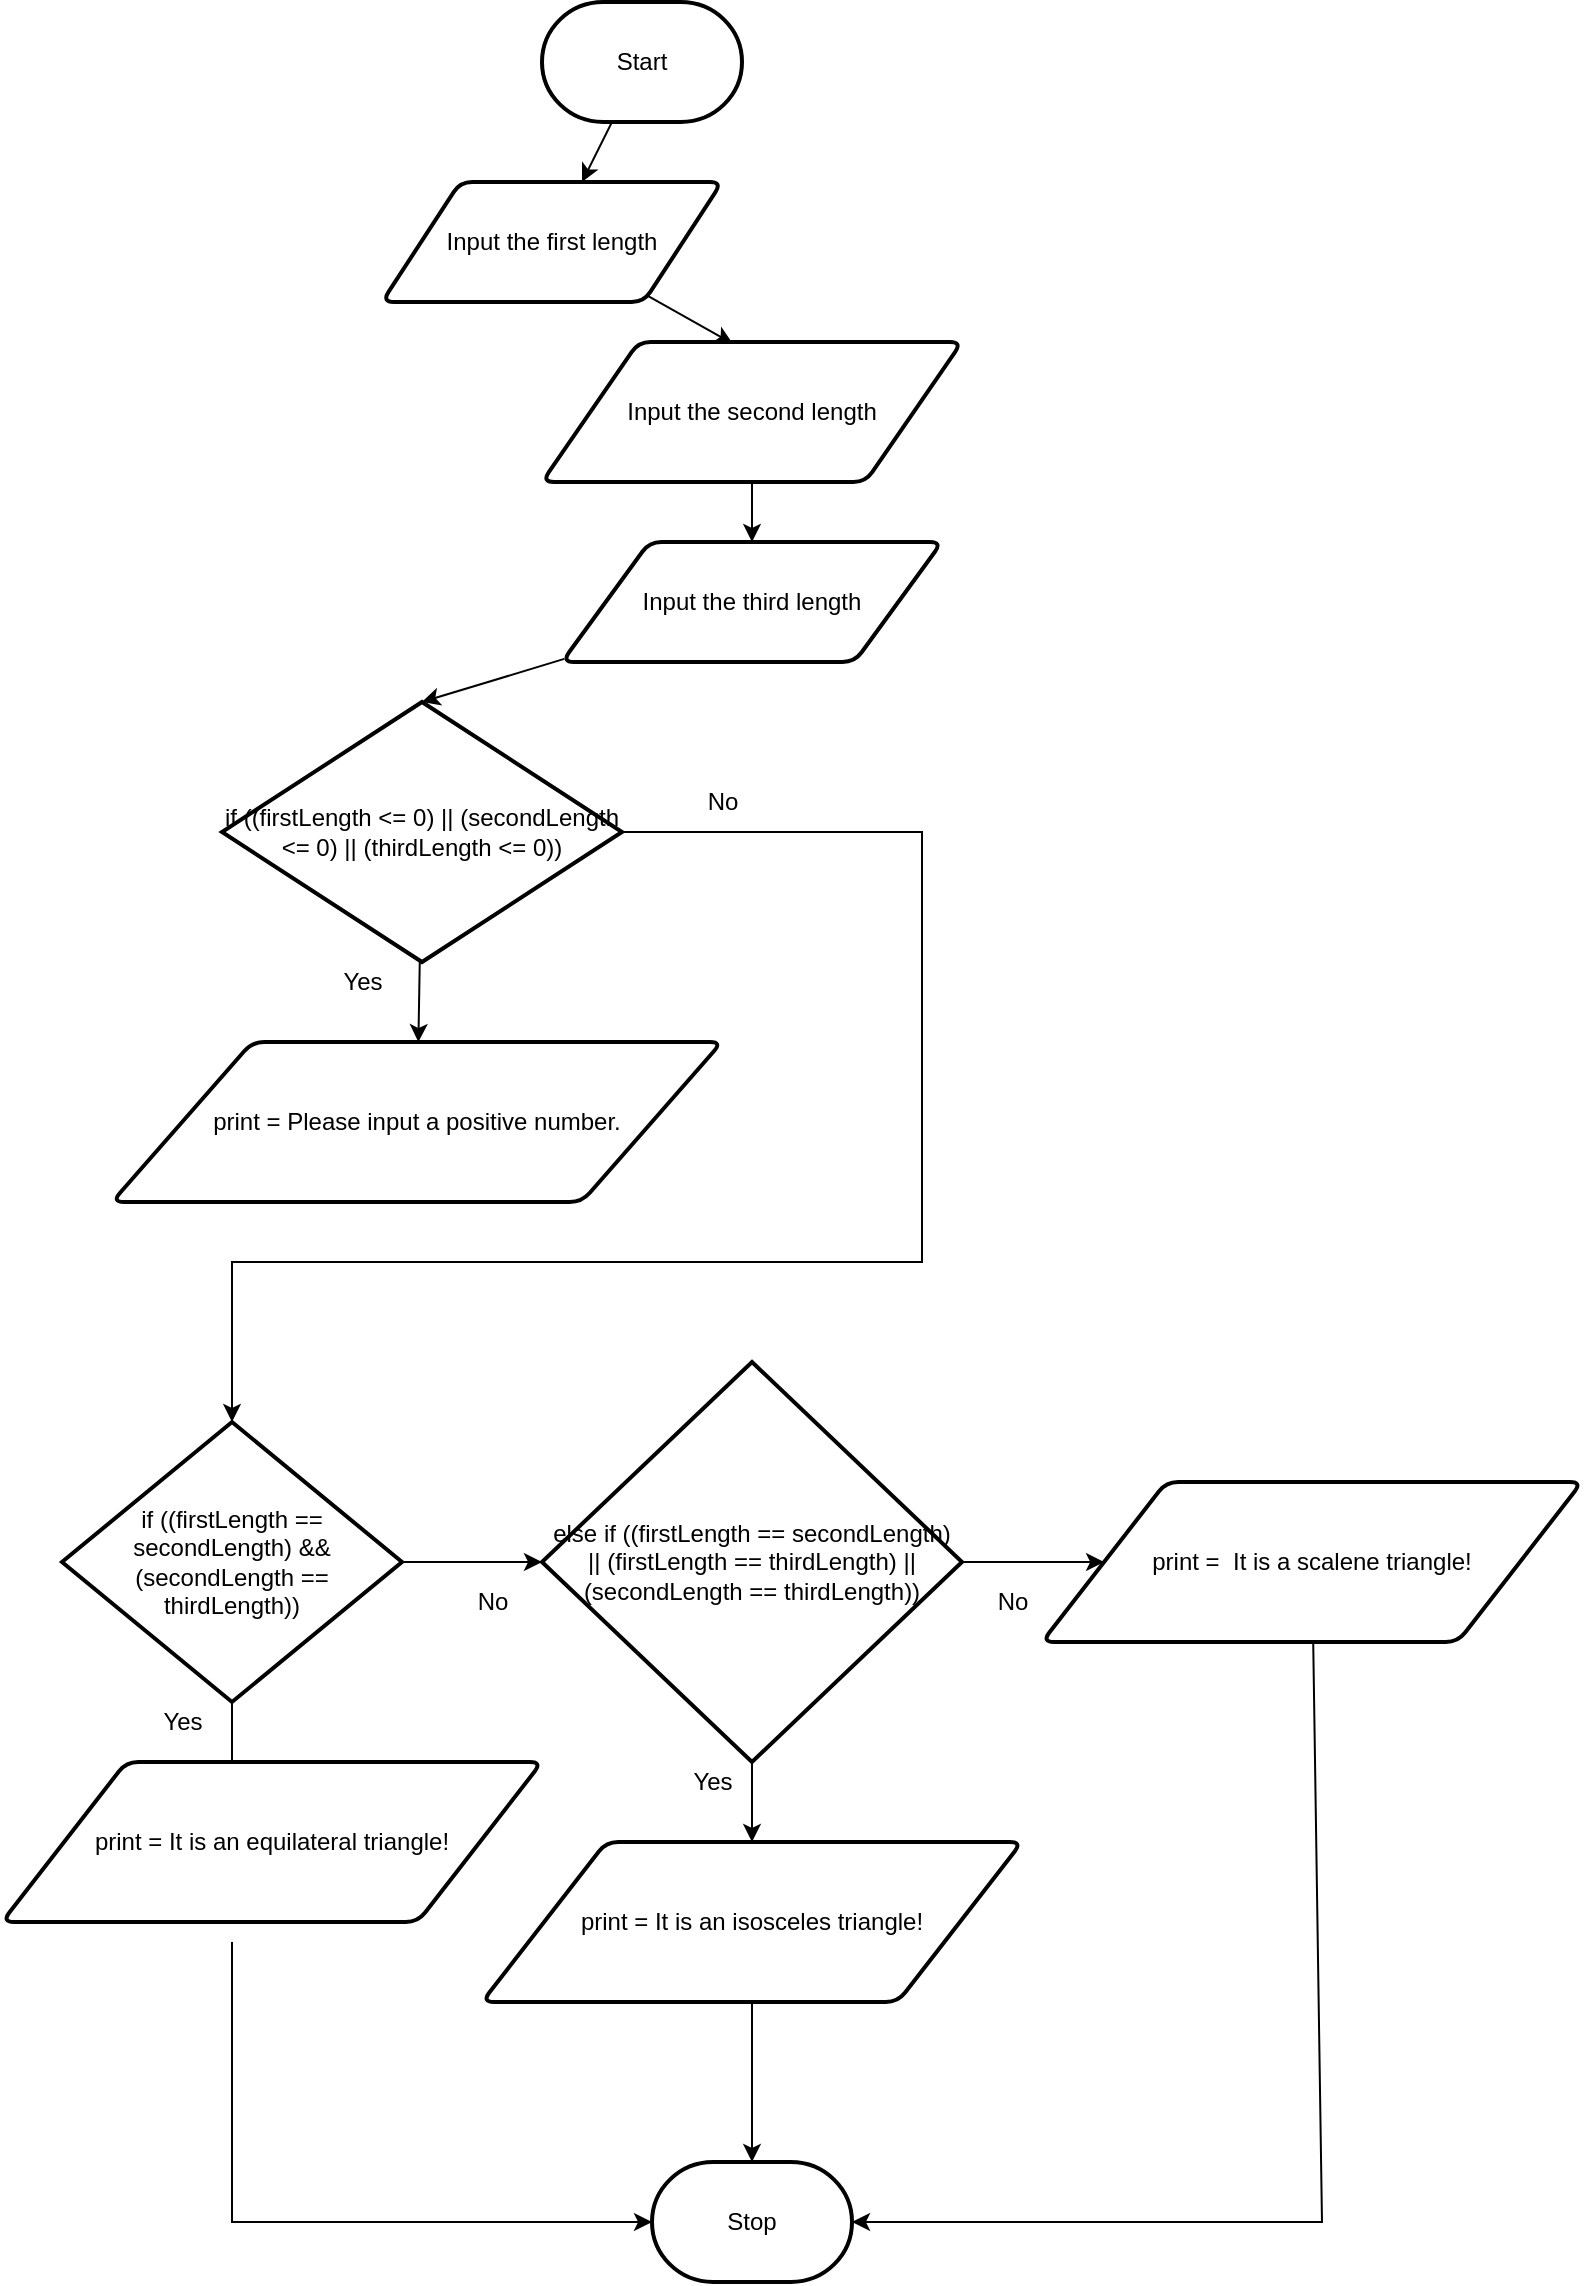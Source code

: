 <mxfile>
    <diagram id="GInHtZuMB5CcCfA9ihm7" name="Page-1">
        <mxGraphModel dx="1032" dy="757" grid="1" gridSize="10" guides="1" tooltips="1" connect="1" arrows="1" fold="1" page="1" pageScale="1" pageWidth="850" pageHeight="1100" math="0" shadow="0">
            <root>
                <mxCell id="0"/>
                <mxCell id="1" parent="0"/>
                <mxCell id="7" style="edgeStyle=none;html=1;" parent="1" source="2" target="3" edge="1">
                    <mxGeometry relative="1" as="geometry"/>
                </mxCell>
                <mxCell id="2" value="Start" style="strokeWidth=2;html=1;shape=mxgraph.flowchart.terminator;whiteSpace=wrap;" parent="1" vertex="1">
                    <mxGeometry x="300" y="260" width="100" height="60" as="geometry"/>
                </mxCell>
                <mxCell id="13" style="edgeStyle=none;html=1;entryX=0.454;entryY=0.011;entryDx=0;entryDy=0;entryPerimeter=0;" parent="1" source="3" target="10" edge="1">
                    <mxGeometry relative="1" as="geometry"/>
                </mxCell>
                <mxCell id="3" value="Input the first length" style="shape=parallelogram;html=1;strokeWidth=2;perimeter=parallelogramPerimeter;whiteSpace=wrap;rounded=1;arcSize=12;size=0.23;" parent="1" vertex="1">
                    <mxGeometry x="220" y="350" width="170" height="60" as="geometry"/>
                </mxCell>
                <mxCell id="15" style="edgeStyle=none;html=1;" parent="1" source="10" target="14" edge="1">
                    <mxGeometry relative="1" as="geometry"/>
                </mxCell>
                <mxCell id="10" value="Input the second length" style="shape=parallelogram;html=1;strokeWidth=2;perimeter=parallelogramPerimeter;whiteSpace=wrap;rounded=1;arcSize=12;size=0.23;" parent="1" vertex="1">
                    <mxGeometry x="300" y="430" width="210" height="70" as="geometry"/>
                </mxCell>
                <mxCell id="39" style="edgeStyle=none;html=1;entryX=0.5;entryY=0;entryDx=0;entryDy=0;entryPerimeter=0;" edge="1" parent="1" source="14" target="37">
                    <mxGeometry relative="1" as="geometry"/>
                </mxCell>
                <mxCell id="14" value="Input the third length" style="shape=parallelogram;html=1;strokeWidth=2;perimeter=parallelogramPerimeter;whiteSpace=wrap;rounded=1;arcSize=12;size=0.23;" parent="1" vertex="1">
                    <mxGeometry x="310" y="530" width="190" height="60" as="geometry"/>
                </mxCell>
                <mxCell id="19" style="edgeStyle=none;html=1;" parent="1" source="16" edge="1">
                    <mxGeometry relative="1" as="geometry">
                        <mxPoint x="145" y="1150" as="targetPoint"/>
                    </mxGeometry>
                </mxCell>
                <mxCell id="24" style="edgeStyle=none;html=1;entryX=0;entryY=0.5;entryDx=0;entryDy=0;entryPerimeter=0;" parent="1" source="16" target="23" edge="1">
                    <mxGeometry relative="1" as="geometry"/>
                </mxCell>
                <mxCell id="16" value="if ((firstLength == secondLength) &amp;amp;&amp;amp; (secondLength == thirdLength))" style="strokeWidth=2;html=1;shape=mxgraph.flowchart.decision;whiteSpace=wrap;" parent="1" vertex="1">
                    <mxGeometry x="60" y="970" width="170" height="140" as="geometry"/>
                </mxCell>
                <mxCell id="34" style="edgeStyle=none;html=1;entryX=0;entryY=0.5;entryDx=0;entryDy=0;entryPerimeter=0;rounded=0;" parent="1" target="33" edge="1">
                    <mxGeometry relative="1" as="geometry">
                        <Array as="points">
                            <mxPoint x="145" y="1370"/>
                        </Array>
                        <mxPoint x="145" y="1230" as="sourcePoint"/>
                    </mxGeometry>
                </mxCell>
                <mxCell id="18" value="print =&amp;nbsp;It is an equilateral triangle!" style="shape=parallelogram;html=1;strokeWidth=2;perimeter=parallelogramPerimeter;whiteSpace=wrap;rounded=1;arcSize=12;size=0.23;" parent="1" vertex="1">
                    <mxGeometry x="30" y="1140" width="270" height="80" as="geometry"/>
                </mxCell>
                <mxCell id="20" value="Yes" style="text;html=1;resizable=0;autosize=1;align=center;verticalAlign=middle;points=[];fillColor=none;strokeColor=none;rounded=0;" parent="1" vertex="1">
                    <mxGeometry x="100" y="1110" width="40" height="20" as="geometry"/>
                </mxCell>
                <mxCell id="21" value="No" style="text;html=1;resizable=0;autosize=1;align=center;verticalAlign=middle;points=[];fillColor=none;strokeColor=none;rounded=0;" parent="1" vertex="1">
                    <mxGeometry x="260" y="1050" width="30" height="20" as="geometry"/>
                </mxCell>
                <mxCell id="35" style="edgeStyle=none;rounded=0;html=1;" parent="1" source="22" target="33" edge="1">
                    <mxGeometry relative="1" as="geometry"/>
                </mxCell>
                <mxCell id="22" value="print =&amp;nbsp;It is an isosceles triangle!" style="shape=parallelogram;html=1;strokeWidth=2;perimeter=parallelogramPerimeter;whiteSpace=wrap;rounded=1;arcSize=12;size=0.23;" parent="1" vertex="1">
                    <mxGeometry x="270" y="1180" width="270" height="80" as="geometry"/>
                </mxCell>
                <mxCell id="26" style="edgeStyle=none;html=1;entryX=0.5;entryY=0;entryDx=0;entryDy=0;" parent="1" source="23" target="22" edge="1">
                    <mxGeometry relative="1" as="geometry"/>
                </mxCell>
                <mxCell id="29" style="edgeStyle=none;html=1;" parent="1" source="23" target="28" edge="1">
                    <mxGeometry relative="1" as="geometry"/>
                </mxCell>
                <mxCell id="23" value="else if ((firstLength == secondLength) || (firstLength == thirdLength) || (secondLength == thirdLength))" style="strokeWidth=2;html=1;shape=mxgraph.flowchart.decision;whiteSpace=wrap;" parent="1" vertex="1">
                    <mxGeometry x="300" y="940" width="210" height="200" as="geometry"/>
                </mxCell>
                <mxCell id="36" style="edgeStyle=none;rounded=0;html=1;entryX=1;entryY=0.5;entryDx=0;entryDy=0;entryPerimeter=0;" parent="1" source="28" target="33" edge="1">
                    <mxGeometry relative="1" as="geometry">
                        <Array as="points">
                            <mxPoint x="690" y="1370"/>
                        </Array>
                    </mxGeometry>
                </mxCell>
                <mxCell id="28" value="print =&amp;nbsp;&amp;nbsp;It is a scalene triangle!" style="shape=parallelogram;html=1;strokeWidth=2;perimeter=parallelogramPerimeter;whiteSpace=wrap;rounded=1;arcSize=12;size=0.23;" parent="1" vertex="1">
                    <mxGeometry x="550" y="1000" width="270" height="80" as="geometry"/>
                </mxCell>
                <mxCell id="31" value="No" style="text;html=1;resizable=0;autosize=1;align=center;verticalAlign=middle;points=[];fillColor=none;strokeColor=none;rounded=0;" parent="1" vertex="1">
                    <mxGeometry x="520" y="1050" width="30" height="20" as="geometry"/>
                </mxCell>
                <mxCell id="32" value="Yes" style="text;html=1;resizable=0;autosize=1;align=center;verticalAlign=middle;points=[];fillColor=none;strokeColor=none;rounded=0;" parent="1" vertex="1">
                    <mxGeometry x="365" y="1140" width="40" height="20" as="geometry"/>
                </mxCell>
                <mxCell id="33" value="Stop" style="strokeWidth=2;html=1;shape=mxgraph.flowchart.terminator;whiteSpace=wrap;" parent="1" vertex="1">
                    <mxGeometry x="355" y="1340" width="100" height="60" as="geometry"/>
                </mxCell>
                <mxCell id="41" style="edgeStyle=none;html=1;" edge="1" parent="1" source="37" target="40">
                    <mxGeometry relative="1" as="geometry"/>
                </mxCell>
                <mxCell id="43" style="edgeStyle=none;html=1;entryX=0.5;entryY=0;entryDx=0;entryDy=0;entryPerimeter=0;rounded=0;" edge="1" parent="1" source="37" target="16">
                    <mxGeometry relative="1" as="geometry">
                        <Array as="points">
                            <mxPoint x="490" y="675"/>
                            <mxPoint x="490" y="890"/>
                            <mxPoint x="145" y="890"/>
                        </Array>
                    </mxGeometry>
                </mxCell>
                <mxCell id="37" value="if ((firstLength &amp;lt;= 0) || (secondLength &amp;lt;= 0) || (thirdLength &amp;lt;= 0))" style="strokeWidth=2;html=1;shape=mxgraph.flowchart.decision;whiteSpace=wrap;" vertex="1" parent="1">
                    <mxGeometry x="140" y="610" width="200" height="130" as="geometry"/>
                </mxCell>
                <mxCell id="40" value="print =&amp;nbsp;Please input a positive number." style="shape=parallelogram;html=1;strokeWidth=2;perimeter=parallelogramPerimeter;whiteSpace=wrap;rounded=1;arcSize=12;size=0.23;" vertex="1" parent="1">
                    <mxGeometry x="85" y="780" width="305" height="80" as="geometry"/>
                </mxCell>
                <mxCell id="42" value="Yes" style="text;html=1;resizable=0;autosize=1;align=center;verticalAlign=middle;points=[];fillColor=none;strokeColor=none;rounded=0;" vertex="1" parent="1">
                    <mxGeometry x="190" y="740" width="40" height="20" as="geometry"/>
                </mxCell>
                <mxCell id="44" value="No" style="text;html=1;resizable=0;autosize=1;align=center;verticalAlign=middle;points=[];fillColor=none;strokeColor=none;rounded=0;" vertex="1" parent="1">
                    <mxGeometry x="375" y="650" width="30" height="20" as="geometry"/>
                </mxCell>
            </root>
        </mxGraphModel>
    </diagram>
</mxfile>